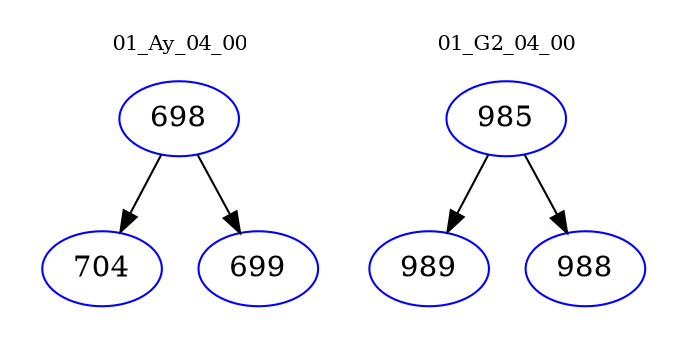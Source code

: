 digraph{
subgraph cluster_0 {
color = white
label = "01_Ay_04_00";
fontsize=10;
T0_698 [label="698", color="blue"]
T0_698 -> T0_704 [color="black"]
T0_704 [label="704", color="blue"]
T0_698 -> T0_699 [color="black"]
T0_699 [label="699", color="blue"]
}
subgraph cluster_1 {
color = white
label = "01_G2_04_00";
fontsize=10;
T1_985 [label="985", color="blue"]
T1_985 -> T1_989 [color="black"]
T1_989 [label="989", color="blue"]
T1_985 -> T1_988 [color="black"]
T1_988 [label="988", color="blue"]
}
}
